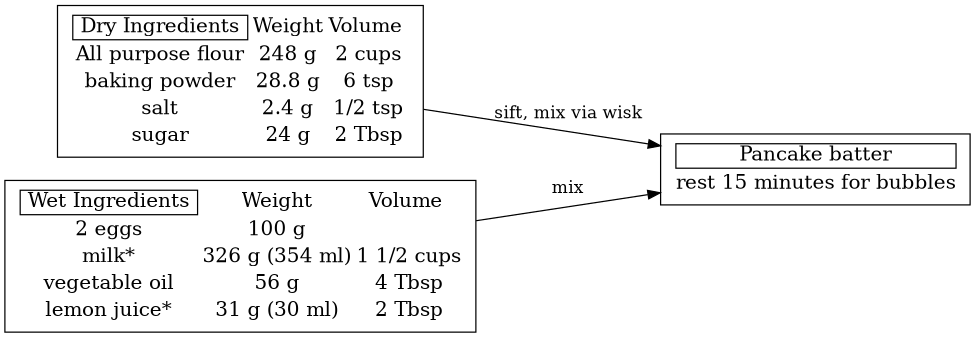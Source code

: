 digraph "Pancake Mix" {
graph [ rankdir = "LR", ranksep = .4, size = 6.5];
node [ fontsize = "16" shape = "record" , colorscheme = dark28  ];


"DryMix" [
label = < <TABLE BORDER="0" CELLSPACING="4" CELLPADDING="0"><TR><TD  BORDER="1" port="f0"> Dry Ingredients </TD><TD>Weight</TD><TD>Volume </TD></TR>
<TR><TD BORDER="0" port="f1">All purpose flour</TD><TD>248 g</TD><TD>2 cups</TD></TR>
<TR><TD BORDER="0" >baking powder</TD><TD>28.8 g</TD><TD>6 tsp</TD></TR>
<TR><TD BORDER="0" >salt</TD><TD>2.4 g</TD><TD>1/2 tsp</TD></TR>
<TR><TD BORDER="0" >sugar</TD><TD>24 g</TD><TD>2 Tbsp</TD></TR>
</TABLE>> ];

"WetMix" [
label = < <TABLE BORDER="0" CELLSPACING="4" CELLPADDING="0"><TR><TD  BORDER="1" port="f0"> Wet Ingredients </TD><TD>Weight</TD><TD>Volume </TD></TR>
<TR><TD BORDER="0" port="f1">2 eggs</TD><TD>100 g</TD><TD></TD></TR>
<TR><TD BORDER="0" >milk*</TD><TD>326 g (354 ml)</TD><TD>1 1/2 cups</TD></TR>
<TR><TD BORDER="0" >vegetable oil</TD><TD>56 g</TD><TD>4 Tbsp</TD></TR>
<TR><TD BORDER="0" >lemon juice*</TD><TD>31 g (30 ml)</TD><TD>2 Tbsp</TD></TR>
</TABLE>> ];

"Combine" [
label = < <TABLE BORDER="0" CELLSPACING="4" CELLPADDING="0"><TR><TD  BORDER="1" port="f0"> Pancake batter </TD></TR>
<TR><TD BORDER="0" port="f1">rest 15 minutes for bubbles</TD></TR>
</TABLE>> ];

DryMix -> Combine [label = "sift, mix via wisk"];
WetMix -> Combine [label = "mix"];


}
